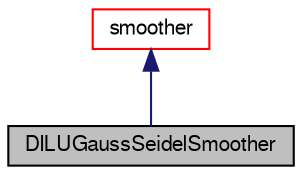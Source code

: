 digraph "DILUGaussSeidelSmoother"
{
  bgcolor="transparent";
  edge [fontname="FreeSans",fontsize="10",labelfontname="FreeSans",labelfontsize="10"];
  node [fontname="FreeSans",fontsize="10",shape=record];
  Node2 [label="DILUGaussSeidelSmoother",height=0.2,width=0.4,color="black", fillcolor="grey75", style="filled", fontcolor="black"];
  Node3 -> Node2 [dir="back",color="midnightblue",fontsize="10",style="solid",fontname="FreeSans"];
  Node3 [label="smoother",height=0.2,width=0.4,color="red",URL="$a26890.html",tooltip="Abstract base-class for lduMatrix smoothers. "];
}
